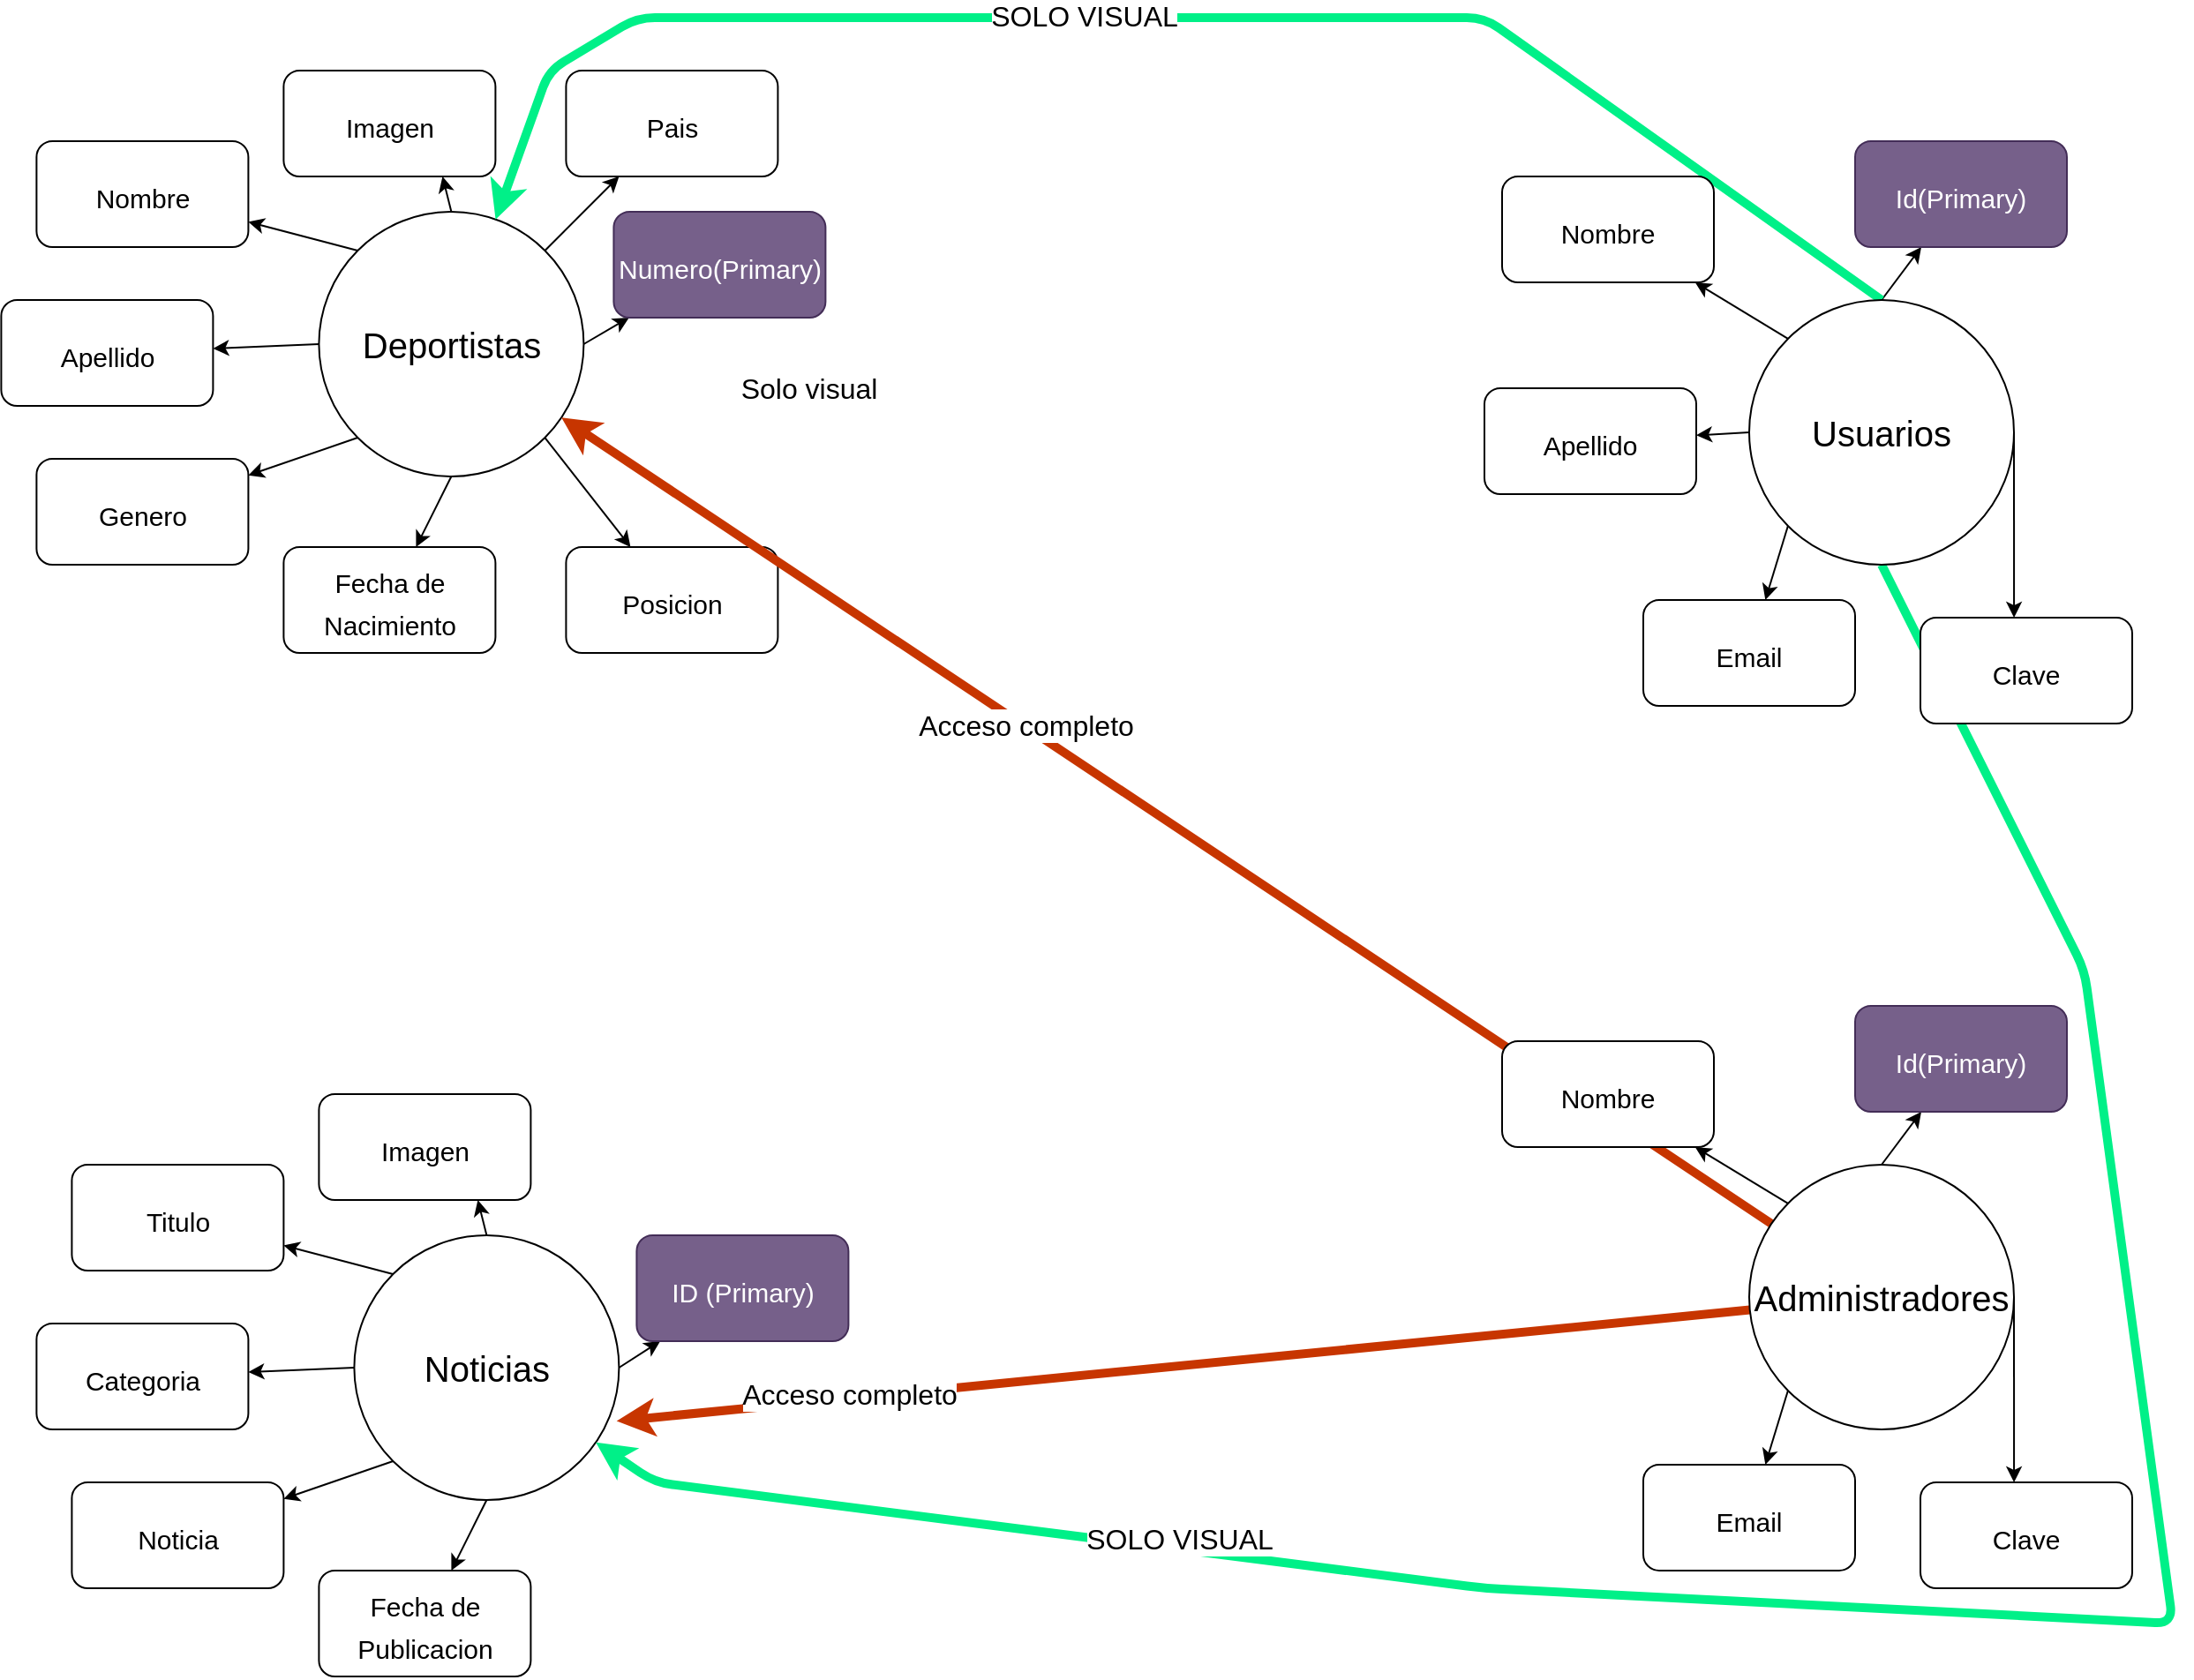 <mxfile>
    <diagram id="zukXU1mkVUIeTzNC8v3U" name="Página-1">
        <mxGraphModel dx="3075" dy="1234" grid="1" gridSize="10" guides="1" tooltips="1" connect="1" arrows="1" fold="1" page="1" pageScale="1" pageWidth="827" pageHeight="1169" math="0" shadow="0">
            <root>
                <mxCell id="0"/>
                <mxCell id="1" parent="0"/>
                <mxCell id="12" style="edgeStyle=none;html=1;exitX=1;exitY=0;exitDx=0;exitDy=0;entryX=0.25;entryY=1;entryDx=0;entryDy=0;fontSize=15;" edge="1" parent="1" source="3" target="9">
                    <mxGeometry relative="1" as="geometry"/>
                </mxCell>
                <mxCell id="13" style="edgeStyle=none;html=1;exitX=0.5;exitY=0;exitDx=0;exitDy=0;entryX=0.75;entryY=1;entryDx=0;entryDy=0;fontSize=15;" edge="1" parent="1" source="3" target="8">
                    <mxGeometry relative="1" as="geometry"/>
                </mxCell>
                <mxCell id="14" style="edgeStyle=none;html=1;exitX=0;exitY=0;exitDx=0;exitDy=0;fontSize=15;" edge="1" parent="1" source="3" target="4">
                    <mxGeometry relative="1" as="geometry"/>
                </mxCell>
                <mxCell id="15" style="edgeStyle=none;html=1;exitX=0;exitY=0.5;exitDx=0;exitDy=0;fontSize=15;" edge="1" parent="1" source="3" target="5">
                    <mxGeometry relative="1" as="geometry"/>
                </mxCell>
                <mxCell id="16" style="edgeStyle=none;html=1;exitX=0;exitY=1;exitDx=0;exitDy=0;fontSize=15;" edge="1" parent="1" source="3" target="6">
                    <mxGeometry relative="1" as="geometry"/>
                </mxCell>
                <mxCell id="17" style="edgeStyle=none;html=1;exitX=1;exitY=1;exitDx=0;exitDy=0;fontSize=15;" edge="1" parent="1" source="3" target="10">
                    <mxGeometry relative="1" as="geometry"/>
                </mxCell>
                <mxCell id="18" style="edgeStyle=none;html=1;exitX=0.5;exitY=1;exitDx=0;exitDy=0;fontSize=15;" edge="1" parent="1" source="3" target="7">
                    <mxGeometry relative="1" as="geometry"/>
                </mxCell>
                <mxCell id="35" style="edgeStyle=none;html=1;exitX=1;exitY=0.5;exitDx=0;exitDy=0;fontSize=15;" edge="1" parent="1" source="3" target="34">
                    <mxGeometry relative="1" as="geometry"/>
                </mxCell>
                <mxCell id="3" value="&lt;font style=&quot;font-size: 20px&quot;&gt;Deportistas&lt;/font&gt;" style="ellipse;whiteSpace=wrap;html=1;aspect=fixed;" vertex="1" parent="1">
                    <mxGeometry x="-460.3" y="270" width="150" height="150" as="geometry"/>
                </mxCell>
                <mxCell id="4" value="&lt;font style=&quot;font-size: 15px&quot;&gt;Nombre&lt;/font&gt;" style="rounded=1;whiteSpace=wrap;html=1;fontSize=20;" vertex="1" parent="1">
                    <mxGeometry x="-620.3" y="230" width="120" height="60" as="geometry"/>
                </mxCell>
                <mxCell id="5" value="&lt;font style=&quot;font-size: 15px&quot;&gt;Apellido&lt;/font&gt;" style="rounded=1;whiteSpace=wrap;html=1;fontSize=20;" vertex="1" parent="1">
                    <mxGeometry x="-640.3" y="320" width="120" height="60" as="geometry"/>
                </mxCell>
                <mxCell id="6" value="&lt;font style=&quot;font-size: 15px&quot;&gt;Genero&lt;/font&gt;" style="rounded=1;whiteSpace=wrap;html=1;fontSize=20;" vertex="1" parent="1">
                    <mxGeometry x="-620.3" y="410" width="120" height="60" as="geometry"/>
                </mxCell>
                <mxCell id="7" value="&lt;font style=&quot;font-size: 15px&quot;&gt;Fecha de Nacimiento&lt;/font&gt;" style="rounded=1;whiteSpace=wrap;html=1;fontSize=20;" vertex="1" parent="1">
                    <mxGeometry x="-480.3" y="460" width="120" height="60" as="geometry"/>
                </mxCell>
                <mxCell id="8" value="&lt;font style=&quot;font-size: 15px&quot;&gt;Imagen&lt;/font&gt;" style="rounded=1;whiteSpace=wrap;html=1;fontSize=20;" vertex="1" parent="1">
                    <mxGeometry x="-480.3" y="190" width="120" height="60" as="geometry"/>
                </mxCell>
                <mxCell id="9" value="&lt;font style=&quot;font-size: 15px&quot;&gt;Pais&lt;/font&gt;" style="rounded=1;whiteSpace=wrap;html=1;fontSize=20;" vertex="1" parent="1">
                    <mxGeometry x="-320.3" y="190" width="120" height="60" as="geometry"/>
                </mxCell>
                <mxCell id="10" value="&lt;font style=&quot;font-size: 15px&quot;&gt;Posicion&lt;/font&gt;" style="rounded=1;whiteSpace=wrap;html=1;fontSize=20;" vertex="1" parent="1">
                    <mxGeometry x="-320.3" y="460" width="120" height="60" as="geometry"/>
                </mxCell>
                <mxCell id="20" style="edgeStyle=none;html=1;exitX=0.5;exitY=0;exitDx=0;exitDy=0;entryX=0.75;entryY=1;entryDx=0;entryDy=0;fontSize=15;" edge="1" parent="1" source="26" target="31">
                    <mxGeometry relative="1" as="geometry"/>
                </mxCell>
                <mxCell id="21" style="edgeStyle=none;html=1;exitX=0;exitY=0;exitDx=0;exitDy=0;fontSize=15;" edge="1" parent="1" source="26" target="27">
                    <mxGeometry relative="1" as="geometry"/>
                </mxCell>
                <mxCell id="22" style="edgeStyle=none;html=1;exitX=0;exitY=0.5;exitDx=0;exitDy=0;fontSize=15;" edge="1" parent="1" source="26" target="28">
                    <mxGeometry relative="1" as="geometry"/>
                </mxCell>
                <mxCell id="23" style="edgeStyle=none;html=1;exitX=0;exitY=1;exitDx=0;exitDy=0;fontSize=15;" edge="1" parent="1" source="26" target="29">
                    <mxGeometry relative="1" as="geometry"/>
                </mxCell>
                <mxCell id="25" style="edgeStyle=none;html=1;exitX=0.5;exitY=1;exitDx=0;exitDy=0;fontSize=15;" edge="1" parent="1" source="26" target="30">
                    <mxGeometry relative="1" as="geometry"/>
                </mxCell>
                <mxCell id="38" style="edgeStyle=none;html=1;exitX=1;exitY=0.5;exitDx=0;exitDy=0;fontSize=15;" edge="1" parent="1" source="26" target="37">
                    <mxGeometry relative="1" as="geometry"/>
                </mxCell>
                <mxCell id="26" value="&lt;font style=&quot;font-size: 20px&quot;&gt;Noticias&lt;/font&gt;" style="ellipse;whiteSpace=wrap;html=1;aspect=fixed;" vertex="1" parent="1">
                    <mxGeometry x="-440.3" y="850" width="150" height="150" as="geometry"/>
                </mxCell>
                <mxCell id="27" value="&lt;font style=&quot;font-size: 15px&quot;&gt;Titulo&lt;/font&gt;" style="rounded=1;whiteSpace=wrap;html=1;fontSize=20;" vertex="1" parent="1">
                    <mxGeometry x="-600.3" y="810" width="120" height="60" as="geometry"/>
                </mxCell>
                <mxCell id="28" value="&lt;font style=&quot;font-size: 15px&quot;&gt;Categoria&lt;/font&gt;" style="rounded=1;whiteSpace=wrap;html=1;fontSize=20;" vertex="1" parent="1">
                    <mxGeometry x="-620.3" y="900" width="120" height="60" as="geometry"/>
                </mxCell>
                <mxCell id="29" value="&lt;font style=&quot;font-size: 15px&quot;&gt;Noticia&lt;/font&gt;" style="rounded=1;whiteSpace=wrap;html=1;fontSize=20;" vertex="1" parent="1">
                    <mxGeometry x="-600.3" y="990" width="120" height="60" as="geometry"/>
                </mxCell>
                <mxCell id="30" value="&lt;font style=&quot;font-size: 15px&quot;&gt;Fecha de Publicacion&lt;/font&gt;" style="rounded=1;whiteSpace=wrap;html=1;fontSize=20;" vertex="1" parent="1">
                    <mxGeometry x="-460.3" y="1040" width="120" height="60" as="geometry"/>
                </mxCell>
                <mxCell id="31" value="&lt;font style=&quot;font-size: 15px&quot;&gt;Imagen&lt;/font&gt;" style="rounded=1;whiteSpace=wrap;html=1;fontSize=20;" vertex="1" parent="1">
                    <mxGeometry x="-460.3" y="770" width="120" height="60" as="geometry"/>
                </mxCell>
                <mxCell id="34" value="&lt;font style=&quot;font-size: 15px&quot;&gt;Numero(Primary)&lt;/font&gt;" style="rounded=1;whiteSpace=wrap;html=1;fontSize=20;fillColor=#76608a;fontColor=#ffffff;strokeColor=#432D57;" vertex="1" parent="1">
                    <mxGeometry x="-293.3" y="270" width="120" height="60" as="geometry"/>
                </mxCell>
                <mxCell id="37" value="&lt;span style=&quot;font-size: 15px&quot;&gt;ID (Primary)&lt;/span&gt;" style="rounded=1;whiteSpace=wrap;html=1;fontSize=20;fillColor=#76608a;fontColor=#ffffff;strokeColor=#432D57;" vertex="1" parent="1">
                    <mxGeometry x="-280.3" y="850" width="120" height="60" as="geometry"/>
                </mxCell>
                <mxCell id="41" style="edgeStyle=none;html=1;exitX=0;exitY=0;exitDx=0;exitDy=0;fontSize=15;" edge="1" parent="1" source="47" target="48">
                    <mxGeometry relative="1" as="geometry"/>
                </mxCell>
                <mxCell id="42" style="edgeStyle=none;html=1;exitX=0;exitY=0.5;exitDx=0;exitDy=0;fontSize=15;" edge="1" parent="1" source="47" target="49">
                    <mxGeometry relative="1" as="geometry"/>
                </mxCell>
                <mxCell id="43" style="edgeStyle=none;html=1;exitX=0;exitY=1;exitDx=0;exitDy=0;fontSize=15;" edge="1" parent="1" source="47" target="50">
                    <mxGeometry relative="1" as="geometry"/>
                </mxCell>
                <mxCell id="56" style="edgeStyle=none;html=1;exitX=0.5;exitY=0;exitDx=0;exitDy=0;fontSize=15;" edge="1" parent="1" source="47" target="55">
                    <mxGeometry relative="1" as="geometry"/>
                </mxCell>
                <mxCell id="57" style="edgeStyle=none;html=1;exitX=1;exitY=0.5;exitDx=0;exitDy=0;entryX=0.442;entryY=0;entryDx=0;entryDy=0;entryPerimeter=0;fontSize=15;" edge="1" parent="1" source="47" target="51">
                    <mxGeometry relative="1" as="geometry"/>
                </mxCell>
                <mxCell id="81" style="edgeStyle=none;html=1;exitX=0.5;exitY=0;exitDx=0;exitDy=0;fontSize=16;strokeColor=#00F088;strokeWidth=5;" edge="1" parent="1" source="47" target="3">
                    <mxGeometry relative="1" as="geometry">
                        <Array as="points">
                            <mxPoint x="200" y="160"/>
                            <mxPoint x="-280" y="160"/>
                            <mxPoint x="-330" y="190"/>
                        </Array>
                    </mxGeometry>
                </mxCell>
                <mxCell id="82" value="SOLO VISUAL" style="edgeLabel;html=1;align=center;verticalAlign=middle;resizable=0;points=[];fontSize=16;" vertex="1" connectable="0" parent="81">
                    <mxGeometry x="0.113" y="-1" relative="1" as="geometry">
                        <mxPoint as="offset"/>
                    </mxGeometry>
                </mxCell>
                <mxCell id="83" style="edgeStyle=none;html=1;exitX=0.5;exitY=1;exitDx=0;exitDy=0;fontSize=16;strokeColor=#00F088;strokeWidth=5;" edge="1" parent="1" source="47" target="26">
                    <mxGeometry relative="1" as="geometry">
                        <Array as="points">
                            <mxPoint x="540" y="700"/>
                            <mxPoint x="590" y="1070"/>
                            <mxPoint x="200" y="1050"/>
                            <mxPoint x="-270" y="990"/>
                        </Array>
                    </mxGeometry>
                </mxCell>
                <mxCell id="84" value="SOLO VISUAL" style="edgeLabel;html=1;align=center;verticalAlign=middle;resizable=0;points=[];fontSize=16;" vertex="1" connectable="0" parent="83">
                    <mxGeometry x="0.56" y="-6" relative="1" as="geometry">
                        <mxPoint x="1" as="offset"/>
                    </mxGeometry>
                </mxCell>
                <mxCell id="47" value="&lt;font style=&quot;font-size: 20px&quot;&gt;Usuarios&lt;/font&gt;" style="ellipse;whiteSpace=wrap;html=1;aspect=fixed;" vertex="1" parent="1">
                    <mxGeometry x="350" y="320" width="150" height="150" as="geometry"/>
                </mxCell>
                <mxCell id="48" value="&lt;font style=&quot;font-size: 15px&quot;&gt;Nombre&lt;/font&gt;" style="rounded=1;whiteSpace=wrap;html=1;fontSize=20;" vertex="1" parent="1">
                    <mxGeometry x="210" y="250" width="120" height="60" as="geometry"/>
                </mxCell>
                <mxCell id="49" value="&lt;font style=&quot;font-size: 15px&quot;&gt;Apellido&lt;/font&gt;" style="rounded=1;whiteSpace=wrap;html=1;fontSize=20;" vertex="1" parent="1">
                    <mxGeometry x="200" y="370" width="120" height="60" as="geometry"/>
                </mxCell>
                <mxCell id="50" value="&lt;font style=&quot;font-size: 15px&quot;&gt;Email&lt;/font&gt;" style="rounded=1;whiteSpace=wrap;html=1;fontSize=20;" vertex="1" parent="1">
                    <mxGeometry x="290" y="490" width="120" height="60" as="geometry"/>
                </mxCell>
                <mxCell id="51" value="&lt;font style=&quot;font-size: 15px&quot;&gt;Clave&lt;/font&gt;" style="rounded=1;whiteSpace=wrap;html=1;fontSize=20;" vertex="1" parent="1">
                    <mxGeometry x="447" y="500" width="120" height="60" as="geometry"/>
                </mxCell>
                <mxCell id="55" value="&lt;font style=&quot;font-size: 15px&quot;&gt;Id(Primary)&lt;/font&gt;" style="rounded=1;whiteSpace=wrap;html=1;fontSize=20;fillColor=#76608a;fontColor=#ffffff;strokeColor=#432D57;" vertex="1" parent="1">
                    <mxGeometry x="410" y="230" width="120" height="60" as="geometry"/>
                </mxCell>
                <mxCell id="58" style="edgeStyle=none;html=1;exitX=0;exitY=0;exitDx=0;exitDy=0;fontSize=15;" edge="1" parent="1" source="63" target="64">
                    <mxGeometry relative="1" as="geometry"/>
                </mxCell>
                <mxCell id="60" style="edgeStyle=none;html=1;exitX=0;exitY=1;exitDx=0;exitDy=0;fontSize=15;" edge="1" parent="1" source="63" target="66">
                    <mxGeometry relative="1" as="geometry"/>
                </mxCell>
                <mxCell id="61" style="edgeStyle=none;html=1;exitX=0.5;exitY=0;exitDx=0;exitDy=0;fontSize=15;" edge="1" parent="1" source="63" target="68">
                    <mxGeometry relative="1" as="geometry"/>
                </mxCell>
                <mxCell id="62" style="edgeStyle=none;html=1;exitX=1;exitY=0.5;exitDx=0;exitDy=0;entryX=0.442;entryY=0;entryDx=0;entryDy=0;entryPerimeter=0;fontSize=15;" edge="1" parent="1" source="63" target="67">
                    <mxGeometry relative="1" as="geometry"/>
                </mxCell>
                <mxCell id="69" style="edgeStyle=none;html=1;entryX=0.991;entryY=0.702;entryDx=0;entryDy=0;entryPerimeter=0;fontSize=15;fillColor=#fa6800;strokeColor=#C73500;strokeWidth=5;" edge="1" parent="1" source="63" target="26">
                    <mxGeometry relative="1" as="geometry"/>
                </mxCell>
                <mxCell id="70" style="edgeStyle=none;html=1;fontSize=16;strokeWidth=5;fillColor=#fa6800;strokeColor=#C73500;" edge="1" parent="1" source="63" target="3">
                    <mxGeometry relative="1" as="geometry"/>
                </mxCell>
                <mxCell id="71" value="Acceso completo" style="edgeLabel;html=1;align=center;verticalAlign=middle;resizable=0;points=[];fontSize=16;" vertex="1" connectable="0" parent="70">
                    <mxGeometry x="0.15" y="1" relative="1" as="geometry">
                        <mxPoint x="-28" y="-21" as="offset"/>
                    </mxGeometry>
                </mxCell>
                <mxCell id="63" value="&lt;font style=&quot;font-size: 20px&quot;&gt;Administradores&lt;/font&gt;" style="ellipse;whiteSpace=wrap;html=1;aspect=fixed;" vertex="1" parent="1">
                    <mxGeometry x="350" y="810" width="150" height="150" as="geometry"/>
                </mxCell>
                <mxCell id="64" value="&lt;font style=&quot;font-size: 15px&quot;&gt;Nombre&lt;/font&gt;" style="rounded=1;whiteSpace=wrap;html=1;fontSize=20;" vertex="1" parent="1">
                    <mxGeometry x="210" y="740" width="120" height="60" as="geometry"/>
                </mxCell>
                <mxCell id="66" value="&lt;font style=&quot;font-size: 15px&quot;&gt;Email&lt;/font&gt;" style="rounded=1;whiteSpace=wrap;html=1;fontSize=20;" vertex="1" parent="1">
                    <mxGeometry x="290" y="980" width="120" height="60" as="geometry"/>
                </mxCell>
                <mxCell id="67" value="&lt;font style=&quot;font-size: 15px&quot;&gt;Clave&lt;/font&gt;" style="rounded=1;whiteSpace=wrap;html=1;fontSize=20;" vertex="1" parent="1">
                    <mxGeometry x="447" y="990" width="120" height="60" as="geometry"/>
                </mxCell>
                <mxCell id="68" value="&lt;font style=&quot;font-size: 15px&quot;&gt;Id(Primary)&lt;/font&gt;" style="rounded=1;whiteSpace=wrap;html=1;fontSize=20;fillColor=#76608a;fontColor=#ffffff;strokeColor=#432D57;" vertex="1" parent="1">
                    <mxGeometry x="410" y="720" width="120" height="60" as="geometry"/>
                </mxCell>
                <mxCell id="72" value="Acceso completo" style="edgeLabel;html=1;align=center;verticalAlign=middle;resizable=0;points=[];fontSize=16;" vertex="1" connectable="0" parent="1">
                    <mxGeometry x="-160.301" y="940.005" as="geometry"/>
                </mxCell>
                <mxCell id="80" value="Solo visual" style="edgeLabel;html=1;align=center;verticalAlign=middle;resizable=0;points=[];fontSize=16;" vertex="1" connectable="0" parent="1">
                    <mxGeometry x="-183.304" y="370.0" as="geometry"/>
                </mxCell>
            </root>
        </mxGraphModel>
    </diagram>
</mxfile>